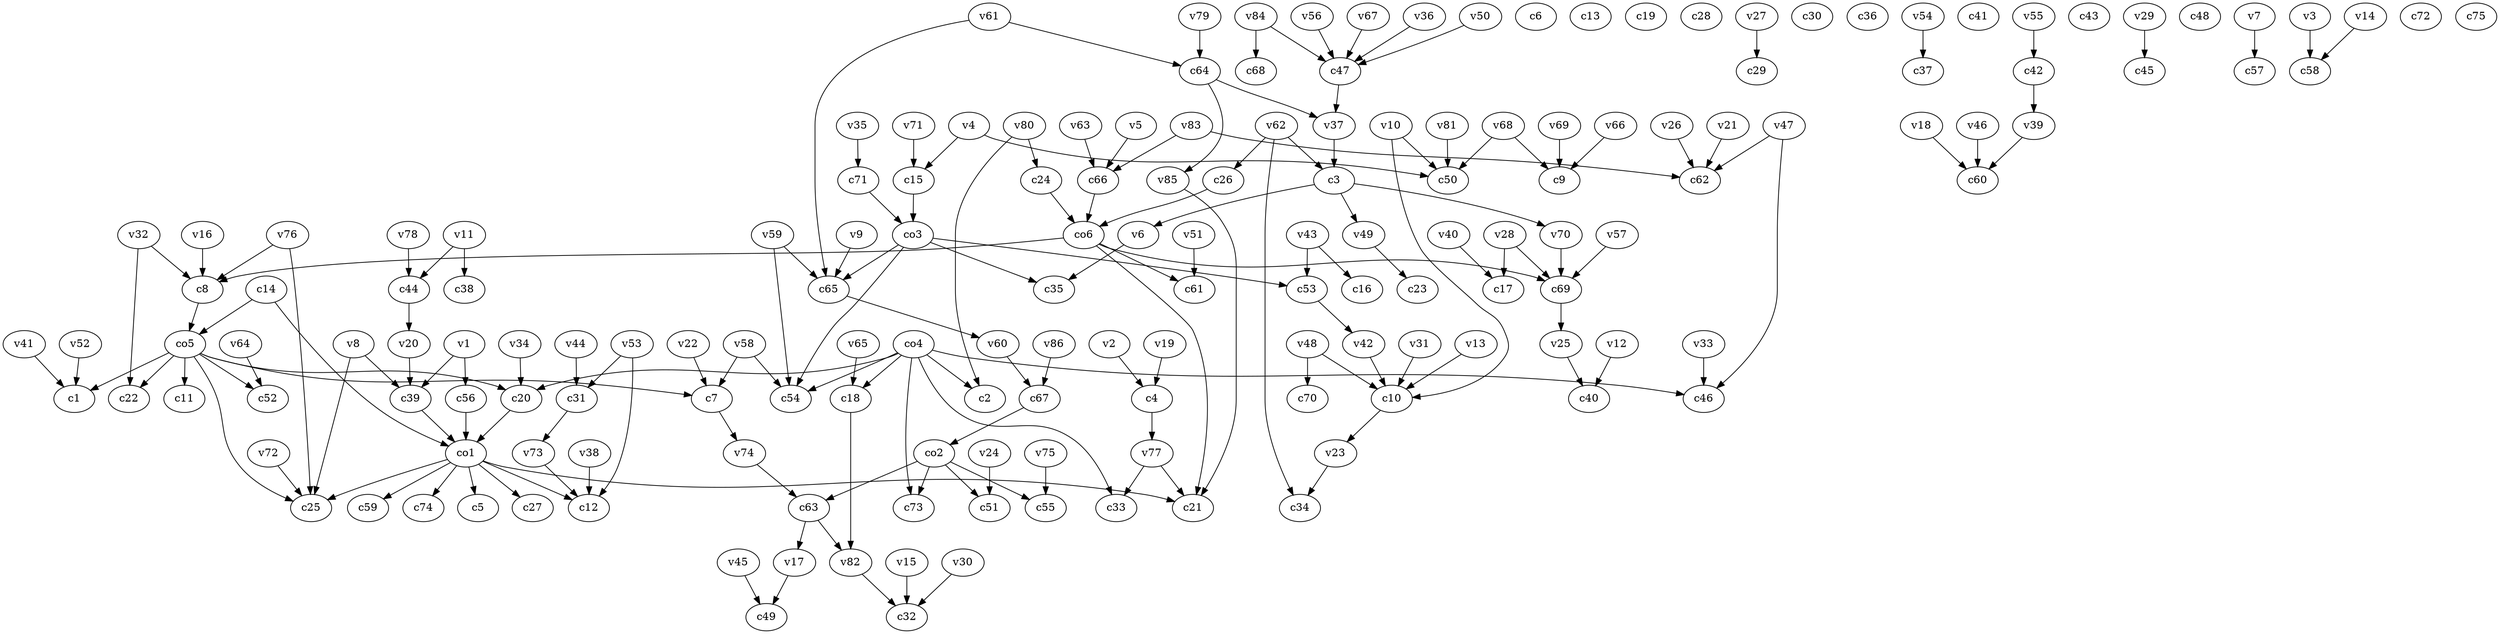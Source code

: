 strict digraph  {
c1;
c2;
c3;
c4;
c5;
c6;
c7;
c8;
c9;
c10;
c11;
c12;
c13;
c14;
c15;
c16;
c17;
c18;
c19;
c20;
c21;
c22;
c23;
c24;
c25;
c26;
c27;
c28;
c29;
c30;
c31;
c32;
c33;
c34;
c35;
c36;
c37;
c38;
c39;
c40;
c41;
c42;
c43;
c44;
c45;
c46;
c47;
c48;
c49;
c50;
c51;
c52;
c53;
c54;
c55;
c56;
c57;
c58;
c59;
c60;
c61;
c62;
c63;
c64;
c65;
c66;
c67;
c68;
c69;
c70;
c71;
c72;
c73;
c74;
c75;
v1;
v2;
v3;
v4;
v5;
v6;
v7;
v8;
v9;
v10;
v11;
v12;
v13;
v14;
v15;
v16;
v17;
v18;
v19;
v20;
v21;
v22;
v23;
v24;
v25;
v26;
v27;
v28;
v29;
v30;
v31;
v32;
v33;
v34;
v35;
v36;
v37;
v38;
v39;
v40;
v41;
v42;
v43;
v44;
v45;
v46;
v47;
v48;
v49;
v50;
v51;
v52;
v53;
v54;
v55;
v56;
v57;
v58;
v59;
v60;
v61;
v62;
v63;
v64;
v65;
v66;
v67;
v68;
v69;
v70;
v71;
v72;
v73;
v74;
v75;
v76;
v77;
v78;
v79;
v80;
v81;
v82;
v83;
v84;
v85;
v86;
co1;
co2;
co3;
co4;
co5;
co6;
c3 -> v6  [weight=1];
c3 -> v70  [weight=1];
c3 -> v49  [weight=1];
c4 -> v77  [weight=1];
c7 -> v74  [weight=1];
c8 -> co5  [weight=1];
c10 -> v23  [weight=1];
c14 -> co5  [weight=1];
c14 -> co1  [weight=1];
c15 -> co3  [weight=1];
c18 -> v82  [weight=1];
c20 -> co1  [weight=1];
c24 -> co6  [weight=1];
c26 -> co6  [weight=1];
c31 -> v73  [weight=1];
c39 -> co1  [weight=1];
c42 -> v39  [weight=1];
c44 -> v20  [weight=1];
c47 -> v37  [weight=1];
c53 -> v42  [weight=1];
c56 -> co1  [weight=1];
c63 -> v82  [weight=1];
c63 -> v17  [weight=1];
c64 -> v85  [weight=1];
c64 -> v37  [weight=1];
c65 -> v60  [weight=1];
c66 -> co6  [weight=1];
c67 -> co2  [weight=1];
c69 -> v25  [weight=1];
c71 -> co3  [weight=1];
v1 -> c56  [weight=1];
v1 -> c39  [weight=1];
v2 -> c4  [weight=1];
v3 -> c58  [weight=1];
v4 -> c50  [weight=1];
v4 -> c15  [weight=1];
v5 -> c66  [weight=1];
v6 -> c35  [weight=1];
v7 -> c57  [weight=1];
v8 -> c25  [weight=1];
v8 -> c39  [weight=1];
v9 -> c65  [weight=1];
v10 -> c10  [weight=1];
v10 -> c50  [weight=1];
v11 -> c44  [weight=1];
v11 -> c38  [weight=1];
v12 -> c40  [weight=1];
v13 -> c10  [weight=1];
v14 -> c58  [weight=1];
v15 -> c32  [weight=1];
v16 -> c8  [weight=1];
v17 -> c49  [weight=1];
v18 -> c60  [weight=1];
v19 -> c4  [weight=1];
v20 -> c39  [weight=1];
v21 -> c62  [weight=1];
v22 -> c7  [weight=1];
v23 -> c34  [weight=1];
v24 -> c51  [weight=1];
v25 -> c40  [weight=1];
v26 -> c62  [weight=1];
v27 -> c29  [weight=1];
v28 -> c17  [weight=1];
v28 -> c69  [weight=1];
v29 -> c45  [weight=1];
v30 -> c32  [weight=1];
v31 -> c10  [weight=1];
v32 -> c22  [weight=1];
v32 -> c8  [weight=1];
v33 -> c46  [weight=1];
v34 -> c20  [weight=1];
v35 -> c71  [weight=1];
v36 -> c47  [weight=1];
v37 -> c3  [weight=1];
v38 -> c12  [weight=1];
v39 -> c60  [weight=1];
v40 -> c17  [weight=1];
v41 -> c1  [weight=1];
v42 -> c10  [weight=1];
v43 -> c53  [weight=1];
v43 -> c16  [weight=1];
v44 -> c31  [weight=1];
v45 -> c49  [weight=1];
v46 -> c60  [weight=1];
v47 -> c46  [weight=1];
v47 -> c62  [weight=1];
v48 -> c10  [weight=1];
v48 -> c70  [weight=1];
v49 -> c23  [weight=1];
v50 -> c47  [weight=1];
v51 -> c61  [weight=1];
v52 -> c1  [weight=1];
v53 -> c31  [weight=1];
v53 -> c12  [weight=1];
v54 -> c37  [weight=1];
v55 -> c42  [weight=1];
v56 -> c47  [weight=1];
v57 -> c69  [weight=1];
v58 -> c54  [weight=1];
v58 -> c7  [weight=1];
v59 -> c54  [weight=1];
v59 -> c65  [weight=1];
v60 -> c67  [weight=1];
v61 -> c64  [weight=1];
v61 -> c65  [weight=1];
v62 -> c26  [weight=1];
v62 -> c3  [weight=1];
v62 -> c34  [weight=1];
v63 -> c66  [weight=1];
v64 -> c52  [weight=1];
v65 -> c18  [weight=1];
v66 -> c9  [weight=1];
v67 -> c47  [weight=1];
v68 -> c50  [weight=1];
v68 -> c9  [weight=1];
v69 -> c9  [weight=1];
v70 -> c69  [weight=1];
v71 -> c15  [weight=1];
v72 -> c25  [weight=1];
v73 -> c12  [weight=1];
v74 -> c63  [weight=1];
v75 -> c55  [weight=1];
v76 -> c8  [weight=1];
v76 -> c25  [weight=1];
v77 -> c33  [weight=1];
v77 -> c21  [weight=1];
v78 -> c44  [weight=1];
v79 -> c64  [weight=1];
v80 -> c24  [weight=1];
v80 -> c2  [weight=1];
v81 -> c50  [weight=1];
v82 -> c32  [weight=1];
v83 -> c66  [weight=1];
v83 -> c62  [weight=1];
v84 -> c47  [weight=1];
v84 -> c68  [weight=1];
v85 -> c21  [weight=1];
v86 -> c67  [weight=1];
co1 -> c74  [weight=1];
co1 -> c12  [weight=1];
co1 -> c59  [weight=1];
co1 -> c21  [weight=1];
co1 -> c5  [weight=1];
co1 -> c27  [weight=1];
co1 -> c25  [weight=1];
co2 -> c73  [weight=1];
co2 -> c63  [weight=1];
co2 -> c55  [weight=1];
co2 -> c51  [weight=1];
co3 -> c35  [weight=1];
co3 -> c65  [weight=1];
co3 -> c54  [weight=1];
co3 -> c53  [weight=1];
co4 -> c18  [weight=1];
co4 -> c20  [weight=1];
co4 -> c73  [weight=1];
co4 -> c46  [weight=1];
co4 -> c54  [weight=1];
co4 -> c33  [weight=1];
co4 -> c2  [weight=1];
co5 -> c7  [weight=1];
co5 -> c25  [weight=1];
co5 -> c1  [weight=1];
co5 -> c11  [weight=1];
co5 -> c20  [weight=1];
co5 -> c22  [weight=1];
co5 -> c52  [weight=1];
co6 -> c69  [weight=1];
co6 -> c8  [weight=1];
co6 -> c61  [weight=1];
co6 -> c21  [weight=1];
}

